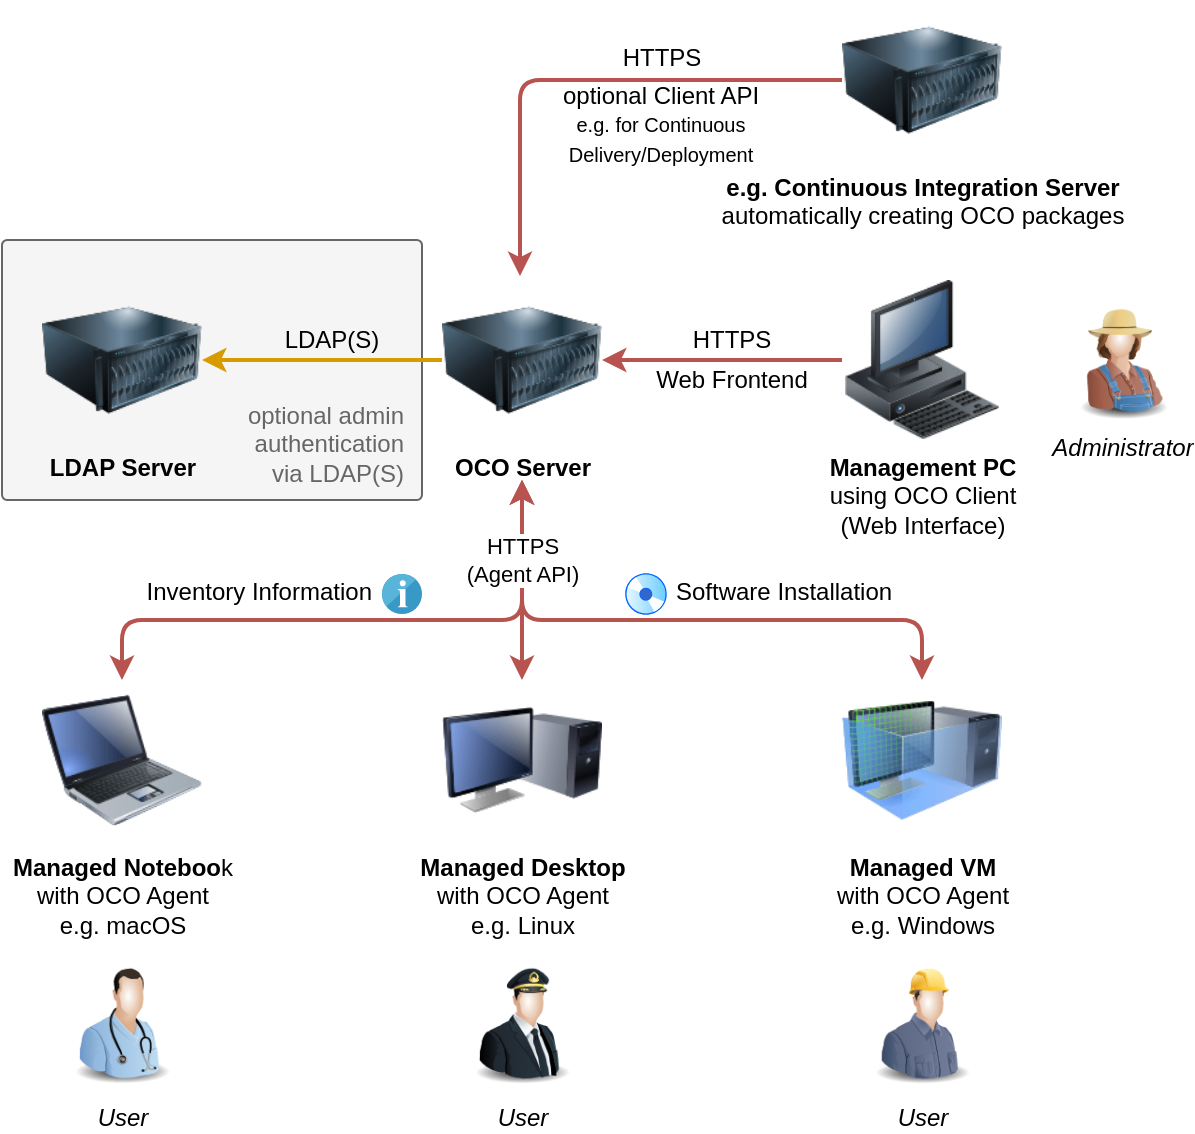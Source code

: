 <mxfile compressed="false" version="14.7.7" type="device">
  <diagram id="L87FYiakqSn3nDc2YnYG" name="Seite-1">
    <mxGraphModel dx="786" dy="750" grid="1" gridSize="10" guides="1" tooltips="1" connect="1" arrows="1" fold="1" page="1" pageScale="1" pageWidth="827" pageHeight="1169" math="0" shadow="0">
      <root>
        <mxCell id="0" />
        <mxCell id="1" parent="0" />
        <mxCell id="EbMSTE7M3k82zRTxyqx0-23" value="" style="rounded=1;whiteSpace=wrap;html=1;fillColor=#f5f5f5;strokeColor=#666666;fontColor=#333333;arcSize=2;" parent="1" vertex="1">
          <mxGeometry x="121" y="161" width="210" height="130" as="geometry" />
        </mxCell>
        <mxCell id="EbMSTE7M3k82zRTxyqx0-1" value="&lt;b&gt;Managed Noteboo&lt;/b&gt;k&lt;br&gt;with OCO Agent&lt;br&gt;e.g. macOS" style="image;html=1;image=img/lib/clip_art/computers/Laptop_128x128.png;labelBackgroundColor=#ffffff;" parent="1" vertex="1">
          <mxGeometry x="141" y="381" width="80" height="80" as="geometry" />
        </mxCell>
        <mxCell id="EbMSTE7M3k82zRTxyqx0-4" value="&lt;b&gt;Managed Desktop&lt;/b&gt;&lt;br&gt;with OCO Agent&lt;br&gt;e.g. Linux" style="image;html=1;image=img/lib/clip_art/computers/Monitor_Tower_128x128.png;labelBackgroundColor=#ffffff;" parent="1" vertex="1">
          <mxGeometry x="341" y="381" width="80" height="80" as="geometry" />
        </mxCell>
        <mxCell id="EbMSTE7M3k82zRTxyqx0-5" value="&lt;b&gt;Management PC&lt;/b&gt;&lt;br&gt;using OCO Client&lt;br&gt;(Web Interface)" style="image;html=1;image=img/lib/clip_art/computers/Workstation_128x128.png;labelBackgroundColor=#ffffff;" parent="1" vertex="1">
          <mxGeometry x="541" y="181" width="80" height="80" as="geometry" />
        </mxCell>
        <mxCell id="EbMSTE7M3k82zRTxyqx0-6" value="&lt;b&gt;Managed VM&lt;/b&gt;&lt;br&gt;with OCO Agent&lt;br&gt;e.g. Windows" style="image;html=1;image=img/lib/clip_art/computers/Virtual_Machine_128x128.png;labelBackgroundColor=#ffffff;" parent="1" vertex="1">
          <mxGeometry x="541" y="381" width="80" height="80" as="geometry" />
        </mxCell>
        <mxCell id="EbMSTE7M3k82zRTxyqx0-7" value="&lt;b&gt;OCO Server&lt;/b&gt;" style="image;html=1;image=img/lib/clip_art/computers/Server_128x128.png;labelBackgroundColor=#ffffff;" parent="1" vertex="1">
          <mxGeometry x="341" y="181" width="80" height="80" as="geometry" />
        </mxCell>
        <mxCell id="EbMSTE7M3k82zRTxyqx0-8" value="" style="endArrow=classic;html=1;strokeWidth=2;fillColor=#f8cecc;strokeColor=#b85450;exitX=0;exitY=0.5;exitDx=0;exitDy=0;entryX=1;entryY=0.5;entryDx=0;entryDy=0;endFill=1;" parent="1" source="EbMSTE7M3k82zRTxyqx0-5" target="EbMSTE7M3k82zRTxyqx0-7" edge="1">
          <mxGeometry width="50" height="50" relative="1" as="geometry">
            <mxPoint x="241" y="291" as="sourcePoint" />
            <mxPoint x="291" y="241" as="targetPoint" />
          </mxGeometry>
        </mxCell>
        <mxCell id="EbMSTE7M3k82zRTxyqx0-12" value="" style="endArrow=classic;html=1;strokeWidth=2;fillColor=#f8cecc;strokeColor=#b85450;exitX=0.5;exitY=0;exitDx=0;exitDy=0;startArrow=classic;startFill=1;" parent="1" source="EbMSTE7M3k82zRTxyqx0-1" edge="1">
          <mxGeometry width="50" height="50" relative="1" as="geometry">
            <mxPoint x="591" y="391" as="sourcePoint" />
            <mxPoint x="381" y="281" as="targetPoint" />
            <Array as="points">
              <mxPoint x="181" y="351" />
              <mxPoint x="381" y="351" />
            </Array>
          </mxGeometry>
        </mxCell>
        <mxCell id="EbMSTE7M3k82zRTxyqx0-14" value="" style="endArrow=classic;html=1;strokeWidth=2;fillColor=#f8cecc;strokeColor=#b85450;exitX=0.5;exitY=0;exitDx=0;exitDy=0;startArrow=classic;startFill=1;" parent="1" source="EbMSTE7M3k82zRTxyqx0-4" edge="1">
          <mxGeometry width="50" height="50" relative="1" as="geometry">
            <mxPoint x="601" y="401" as="sourcePoint" />
            <mxPoint x="381" y="281" as="targetPoint" />
            <Array as="points" />
          </mxGeometry>
        </mxCell>
        <mxCell id="EbMSTE7M3k82zRTxyqx0-10" value="" style="endArrow=classic;html=1;strokeWidth=2;fillColor=#f8cecc;strokeColor=#b85450;exitX=0.5;exitY=0;exitDx=0;exitDy=0;startArrow=classic;startFill=1;" parent="1" source="EbMSTE7M3k82zRTxyqx0-6" edge="1">
          <mxGeometry width="50" height="50" relative="1" as="geometry">
            <mxPoint x="591" y="231" as="sourcePoint" />
            <mxPoint x="381" y="281" as="targetPoint" />
            <Array as="points">
              <mxPoint x="581" y="351" />
              <mxPoint x="381" y="351" />
            </Array>
          </mxGeometry>
        </mxCell>
        <mxCell id="EbMSTE7M3k82zRTxyqx0-11" value="HTTPS&lt;br&gt;(Agent API)" style="edgeLabel;html=1;align=center;verticalAlign=middle;resizable=0;points=[];" parent="EbMSTE7M3k82zRTxyqx0-10" vertex="1" connectable="0">
          <mxGeometry x="0.375" relative="1" as="geometry">
            <mxPoint x="-24" y="-30" as="offset" />
          </mxGeometry>
        </mxCell>
        <mxCell id="EbMSTE7M3k82zRTxyqx0-16" value="&lt;i&gt;Administrator&lt;/i&gt;" style="image;html=1;image=img/lib/clip_art/people/Farmer_Woman_128x128.png;labelBackgroundColor=#ffffff;" parent="1" vertex="1">
          <mxGeometry x="651" y="191" width="60" height="60" as="geometry" />
        </mxCell>
        <mxCell id="EbMSTE7M3k82zRTxyqx0-17" value="&lt;i&gt;User&lt;/i&gt;" style="image;html=1;image=img/lib/clip_art/people/Nurse_Man_128x128.png;labelBackgroundColor=#ffffff;" parent="1" vertex="1">
          <mxGeometry x="151" y="521" width="60" height="65" as="geometry" />
        </mxCell>
        <mxCell id="EbMSTE7M3k82zRTxyqx0-18" value="&lt;i&gt;User&lt;/i&gt;" style="image;html=1;image=img/lib/clip_art/people/Pilot_Man_128x128.png;labelBackgroundColor=#ffffff;" parent="1" vertex="1">
          <mxGeometry x="351" y="521" width="60" height="65" as="geometry" />
        </mxCell>
        <mxCell id="EbMSTE7M3k82zRTxyqx0-19" value="&lt;i&gt;User&lt;/i&gt;" style="image;html=1;image=img/lib/clip_art/people/Construction_Worker_Man_128x128.png;labelBackgroundColor=#ffffff;" parent="1" vertex="1">
          <mxGeometry x="551" y="521" width="60" height="65" as="geometry" />
        </mxCell>
        <mxCell id="EbMSTE7M3k82zRTxyqx0-20" value="HTTPS" style="text;html=1;strokeColor=none;fillColor=none;align=center;verticalAlign=middle;whiteSpace=wrap;rounded=0;labelBackgroundColor=#ffffff;" parent="1" vertex="1">
          <mxGeometry x="431" y="201" width="110" height="20" as="geometry" />
        </mxCell>
        <mxCell id="EbMSTE7M3k82zRTxyqx0-21" value="Web Frontend" style="text;html=1;strokeColor=none;fillColor=none;align=center;verticalAlign=middle;whiteSpace=wrap;rounded=0;labelBackgroundColor=#ffffff;" parent="1" vertex="1">
          <mxGeometry x="431" y="221" width="110" height="20" as="geometry" />
        </mxCell>
        <mxCell id="EbMSTE7M3k82zRTxyqx0-22" value="&lt;b&gt;LDAP Server&lt;/b&gt;" style="image;html=1;image=img/lib/clip_art/computers/Server_128x128.png;labelBackgroundColor=none;" parent="1" vertex="1">
          <mxGeometry x="141" y="181" width="80" height="80" as="geometry" />
        </mxCell>
        <mxCell id="EbMSTE7M3k82zRTxyqx0-24" value="" style="endArrow=classic;html=1;strokeWidth=2;fillColor=#ffe6cc;strokeColor=#d79b00;exitX=0;exitY=0.5;exitDx=0;exitDy=0;entryX=1;entryY=0.5;entryDx=0;entryDy=0;" parent="1" source="EbMSTE7M3k82zRTxyqx0-7" target="EbMSTE7M3k82zRTxyqx0-22" edge="1">
          <mxGeometry width="50" height="50" relative="1" as="geometry">
            <mxPoint x="341" y="221" as="sourcePoint" />
            <mxPoint x="231" y="221" as="targetPoint" />
          </mxGeometry>
        </mxCell>
        <mxCell id="EbMSTE7M3k82zRTxyqx0-25" value="LDAP(S)" style="text;html=1;strokeColor=none;fillColor=none;align=center;verticalAlign=middle;whiteSpace=wrap;rounded=0;" parent="1" vertex="1">
          <mxGeometry x="231" y="201" width="110" height="20" as="geometry" />
        </mxCell>
        <mxCell id="EbMSTE7M3k82zRTxyqx0-27" value="optional admin&lt;br&gt;authentication&lt;br&gt;via LDAP(S)" style="text;html=1;strokeColor=none;fillColor=none;align=right;verticalAlign=middle;whiteSpace=wrap;rounded=0;fontColor=#666666;" parent="1" vertex="1">
          <mxGeometry x="234" y="241" width="90" height="43" as="geometry" />
        </mxCell>
        <mxCell id="WlS1DUhGfTOTPNGKI5CN-1" value="" style="aspect=fixed;perimeter=ellipsePerimeter;html=1;align=center;shadow=0;dashed=0;spacingTop=3;image;image=img/lib/active_directory/cd_dvd.svg;labelBackgroundColor=#ffffff;labelPosition=center;verticalLabelPosition=bottom;verticalAlign=top;" parent="1" vertex="1">
          <mxGeometry x="432" y="327" width="22" height="22" as="geometry" />
        </mxCell>
        <mxCell id="WlS1DUhGfTOTPNGKI5CN-3" value="Software Installation" style="text;html=1;strokeColor=none;fillColor=none;align=left;verticalAlign=middle;whiteSpace=wrap;rounded=0;labelBackgroundColor=#ffffff;" parent="1" vertex="1">
          <mxGeometry x="456" y="327" width="131" height="20" as="geometry" />
        </mxCell>
        <mxCell id="WlS1DUhGfTOTPNGKI5CN-4" value="" style="aspect=fixed;html=1;points=[];align=center;image;fontSize=12;image=img/lib/mscae/Info_2.svg;labelBackgroundColor=#ffffff;" parent="1" vertex="1">
          <mxGeometry x="311" y="328" width="20" height="20" as="geometry" />
        </mxCell>
        <mxCell id="WlS1DUhGfTOTPNGKI5CN-5" value="Inventory Information" style="text;html=1;strokeColor=none;fillColor=none;align=right;verticalAlign=middle;whiteSpace=wrap;rounded=0;labelBackgroundColor=#ffffff;" parent="1" vertex="1">
          <mxGeometry x="177" y="327" width="131" height="20" as="geometry" />
        </mxCell>
        <mxCell id="0ckBjjSDWqoFEBFjUUXl-1" value="" style="endArrow=classic;html=1;strokeWidth=2;fillColor=#f8cecc;strokeColor=#b85450;endFill=1;exitX=0;exitY=0.5;exitDx=0;exitDy=0;" edge="1" parent="1" source="0ckBjjSDWqoFEBFjUUXl-4">
          <mxGeometry width="50" height="50" relative="1" as="geometry">
            <mxPoint x="540" y="119" as="sourcePoint" />
            <mxPoint x="380" y="179" as="targetPoint" />
            <Array as="points">
              <mxPoint x="380" y="81" />
            </Array>
          </mxGeometry>
        </mxCell>
        <mxCell id="0ckBjjSDWqoFEBFjUUXl-2" value="HTTPS" style="text;html=1;strokeColor=none;fillColor=none;align=center;verticalAlign=middle;whiteSpace=wrap;rounded=0;labelBackgroundColor=#ffffff;" vertex="1" parent="1">
          <mxGeometry x="395.5" y="60" width="110" height="20" as="geometry" />
        </mxCell>
        <mxCell id="0ckBjjSDWqoFEBFjUUXl-3" value="optional Client API&lt;br&gt;&lt;font style=&quot;font-size: 10px&quot;&gt;e.g. for Continuous Delivery/Deployment&lt;/font&gt;" style="text;html=1;strokeColor=none;fillColor=none;align=center;verticalAlign=middle;whiteSpace=wrap;rounded=0;labelBackgroundColor=none;" vertex="1" parent="1">
          <mxGeometry x="381" y="83" width="139" height="39" as="geometry" />
        </mxCell>
        <mxCell id="0ckBjjSDWqoFEBFjUUXl-4" value="&lt;b&gt;e.g. Continuous Integration Server&lt;/b&gt;&lt;br&gt;automatically creating OCO packages" style="image;html=1;image=img/lib/clip_art/computers/Server_128x128.png" vertex="1" parent="1">
          <mxGeometry x="541" y="41" width="80" height="80" as="geometry" />
        </mxCell>
      </root>
    </mxGraphModel>
  </diagram>
</mxfile>
